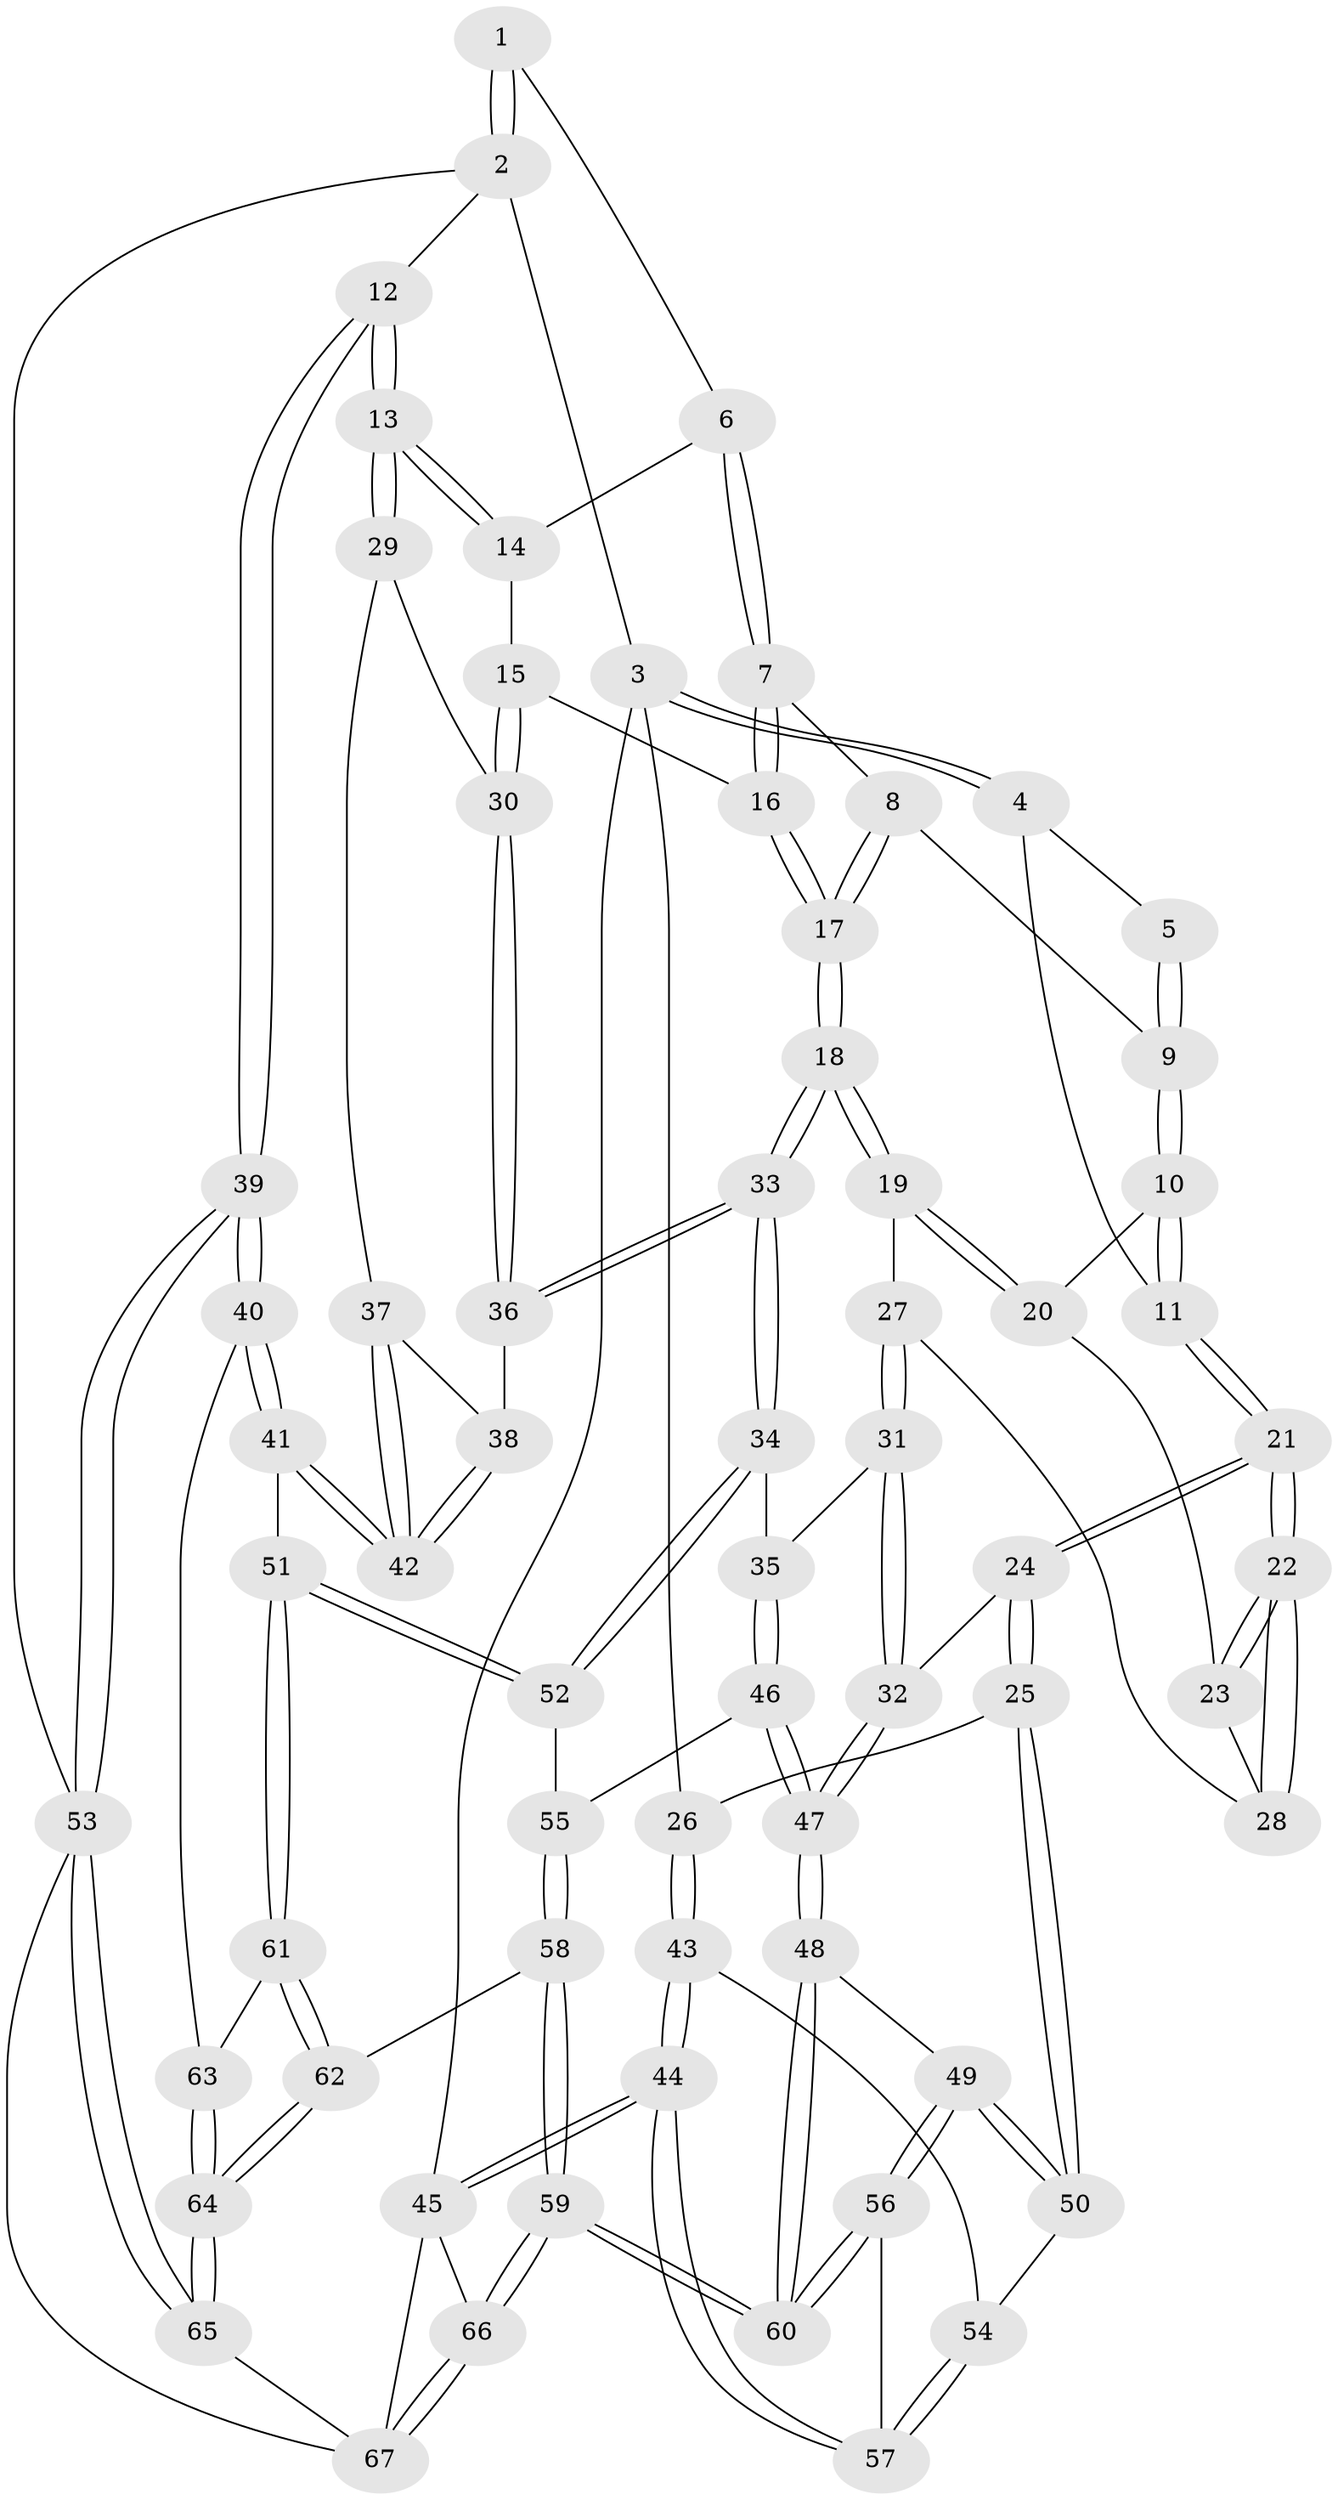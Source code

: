 // coarse degree distribution, {4: 0.41025641025641024, 5: 0.358974358974359, 3: 0.15384615384615385, 6: 0.05128205128205128, 2: 0.02564102564102564}
// Generated by graph-tools (version 1.1) at 2025/52/02/27/25 19:52:43]
// undirected, 67 vertices, 164 edges
graph export_dot {
graph [start="1"]
  node [color=gray90,style=filled];
  1 [pos="+0.7754587819272197+0"];
  2 [pos="+1+0"];
  3 [pos="+0+0"];
  4 [pos="+0.26544203245521303+0"];
  5 [pos="+0.4179158881677583+0"];
  6 [pos="+0.6792289129736856+0.02153762838745344"];
  7 [pos="+0.6773968527229981+0.025486289102725983"];
  8 [pos="+0.5776517371193556+0.08583993449604617"];
  9 [pos="+0.5637221439439082+0.09225040802040489"];
  10 [pos="+0.5424804209902208+0.10842426184414901"];
  11 [pos="+0.3228825308105901+0.003663397321715147"];
  12 [pos="+1+0.0319439753044011"];
  13 [pos="+1+0.059661407681885"];
  14 [pos="+0.7908730799437961+0.11581673863606431"];
  15 [pos="+0.7401712213601263+0.17427088619233516"];
  16 [pos="+0.7048302453251346+0.1776211602704469"];
  17 [pos="+0.676912940097812+0.22581353451275735"];
  18 [pos="+0.6694583201670163+0.2416101272280303"];
  19 [pos="+0.5537459859051618+0.17927443509003702"];
  20 [pos="+0.5416844766064068+0.12164804603872684"];
  21 [pos="+0.29620577165625567+0.22823611777564132"];
  22 [pos="+0.34670393846662295+0.21281966270239622"];
  23 [pos="+0.4496994538768658+0.17527287752128975"];
  24 [pos="+0.29284610417914525+0.23945271654761346"];
  25 [pos="+0.2546987992044785+0.26966911544535715"];
  26 [pos="+0+0"];
  27 [pos="+0.541249469731426+0.19295326718859782"];
  28 [pos="+0.5284022514191963+0.19240255467319434"];
  29 [pos="+0.9589838955117282+0.1909958253273162"];
  30 [pos="+0.8693196551473796+0.20272687602682382"];
  31 [pos="+0.47375849988523216+0.32019732692185704"];
  32 [pos="+0.46906241908200413+0.3206640918563112"];
  33 [pos="+0.6756136410817821+0.3151310920158158"];
  34 [pos="+0.6271924410471792+0.35386712289428396"];
  35 [pos="+0.49697338650191836+0.32685247287998676"];
  36 [pos="+0.6969827819447084+0.3207547608705484"];
  37 [pos="+0.8937388126584833+0.29851249217372"];
  38 [pos="+0.7220539957615215+0.33543014342978533"];
  39 [pos="+1+0.633917457444237"];
  40 [pos="+0.9508133156734204+0.5823902691400026"];
  41 [pos="+0.8757953032140073+0.5255887997612092"];
  42 [pos="+0.8681718666849515+0.5036072952194943"];
  43 [pos="+0+0.34227850126405274"];
  44 [pos="+0+0.6818360863173152"];
  45 [pos="+0+0.8539720065064367"];
  46 [pos="+0.534834483951111+0.5245802022980199"];
  47 [pos="+0.4312298631274184+0.5239430038904969"];
  48 [pos="+0.42928619626709347+0.5250210925037946"];
  49 [pos="+0.2832641056449107+0.42301786034554895"];
  50 [pos="+0.22367225621038486+0.329934015187754"];
  51 [pos="+0.6907733229529933+0.5429880759063266"];
  52 [pos="+0.6171621493197575+0.5042270095861919"];
  53 [pos="+1+1"];
  54 [pos="+0.18648463921989444+0.3519309281181511"];
  55 [pos="+0.5705018441567631+0.5276830293026888"];
  56 [pos="+0.24372148429031884+0.6592285105005287"];
  57 [pos="+0.10008526775868332+0.6020910003575617"];
  58 [pos="+0.5567367417851227+0.7770558222882958"];
  59 [pos="+0.3623014694198271+0.8042747266799594"];
  60 [pos="+0.33748958731470385+0.7339952753726523"];
  61 [pos="+0.6779449780180699+0.6512363454765698"];
  62 [pos="+0.6093273153066698+0.7884940615094602"];
  63 [pos="+0.8407395875555607+0.6716283691031273"];
  64 [pos="+0.6946478154408033+0.8462877158922297"];
  65 [pos="+0.8613095415880682+1"];
  66 [pos="+0.33550882927920606+0.8627476273837157"];
  67 [pos="+0.3517805297287562+1"];
  1 -- 2;
  1 -- 2;
  1 -- 6;
  2 -- 3;
  2 -- 12;
  2 -- 53;
  3 -- 4;
  3 -- 4;
  3 -- 26;
  3 -- 45;
  4 -- 5;
  4 -- 11;
  5 -- 9;
  5 -- 9;
  6 -- 7;
  6 -- 7;
  6 -- 14;
  7 -- 8;
  7 -- 16;
  7 -- 16;
  8 -- 9;
  8 -- 17;
  8 -- 17;
  9 -- 10;
  9 -- 10;
  10 -- 11;
  10 -- 11;
  10 -- 20;
  11 -- 21;
  11 -- 21;
  12 -- 13;
  12 -- 13;
  12 -- 39;
  12 -- 39;
  13 -- 14;
  13 -- 14;
  13 -- 29;
  13 -- 29;
  14 -- 15;
  15 -- 16;
  15 -- 30;
  15 -- 30;
  16 -- 17;
  16 -- 17;
  17 -- 18;
  17 -- 18;
  18 -- 19;
  18 -- 19;
  18 -- 33;
  18 -- 33;
  19 -- 20;
  19 -- 20;
  19 -- 27;
  20 -- 23;
  21 -- 22;
  21 -- 22;
  21 -- 24;
  21 -- 24;
  22 -- 23;
  22 -- 23;
  22 -- 28;
  22 -- 28;
  23 -- 28;
  24 -- 25;
  24 -- 25;
  24 -- 32;
  25 -- 26;
  25 -- 50;
  25 -- 50;
  26 -- 43;
  26 -- 43;
  27 -- 28;
  27 -- 31;
  27 -- 31;
  29 -- 30;
  29 -- 37;
  30 -- 36;
  30 -- 36;
  31 -- 32;
  31 -- 32;
  31 -- 35;
  32 -- 47;
  32 -- 47;
  33 -- 34;
  33 -- 34;
  33 -- 36;
  33 -- 36;
  34 -- 35;
  34 -- 52;
  34 -- 52;
  35 -- 46;
  35 -- 46;
  36 -- 38;
  37 -- 38;
  37 -- 42;
  37 -- 42;
  38 -- 42;
  38 -- 42;
  39 -- 40;
  39 -- 40;
  39 -- 53;
  39 -- 53;
  40 -- 41;
  40 -- 41;
  40 -- 63;
  41 -- 42;
  41 -- 42;
  41 -- 51;
  43 -- 44;
  43 -- 44;
  43 -- 54;
  44 -- 45;
  44 -- 45;
  44 -- 57;
  44 -- 57;
  45 -- 66;
  45 -- 67;
  46 -- 47;
  46 -- 47;
  46 -- 55;
  47 -- 48;
  47 -- 48;
  48 -- 49;
  48 -- 60;
  48 -- 60;
  49 -- 50;
  49 -- 50;
  49 -- 56;
  49 -- 56;
  50 -- 54;
  51 -- 52;
  51 -- 52;
  51 -- 61;
  51 -- 61;
  52 -- 55;
  53 -- 65;
  53 -- 65;
  53 -- 67;
  54 -- 57;
  54 -- 57;
  55 -- 58;
  55 -- 58;
  56 -- 57;
  56 -- 60;
  56 -- 60;
  58 -- 59;
  58 -- 59;
  58 -- 62;
  59 -- 60;
  59 -- 60;
  59 -- 66;
  59 -- 66;
  61 -- 62;
  61 -- 62;
  61 -- 63;
  62 -- 64;
  62 -- 64;
  63 -- 64;
  63 -- 64;
  64 -- 65;
  64 -- 65;
  65 -- 67;
  66 -- 67;
  66 -- 67;
}

